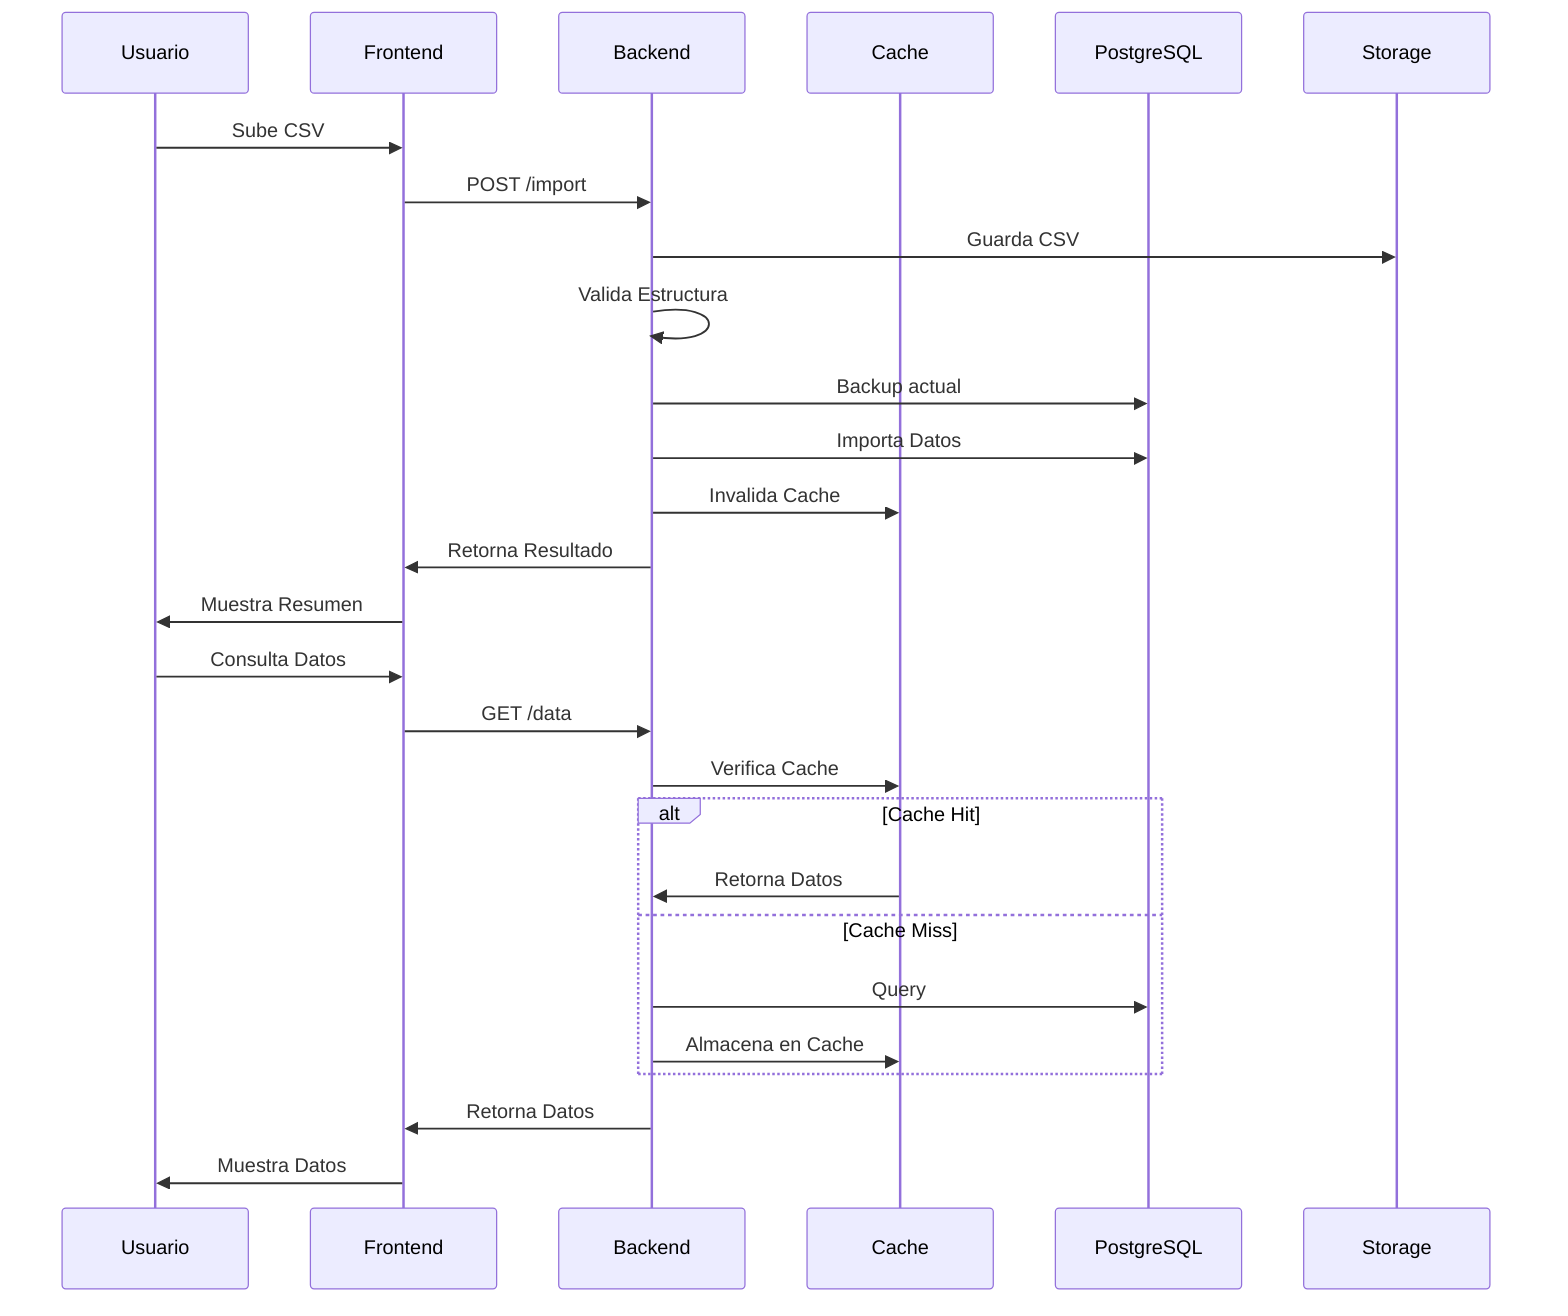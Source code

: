 sequenceDiagram
    participant U as Usuario
    participant F as Frontend
    participant B as Backend
    participant C as Cache
    participant DB as PostgreSQL
    participant S as Storage

    U->>F: Sube CSV
    F->>B: POST /import
    B->>S: Guarda CSV
    B->>B: Valida Estructura
    B->>DB: Backup actual
    B->>DB: Importa Datos
    B->>C: Invalida Cache
    B->>F: Retorna Resultado
    F->>U: Muestra Resumen

    U->>F: Consulta Datos
    F->>B: GET /data
    B->>C: Verifica Cache
    alt Cache Hit
        C->>B: Retorna Datos
    else Cache Miss
        B->>DB: Query
        B->>C: Almacena en Cache
    end
    B->>F: Retorna Datos
    F->>U: Muestra Datos